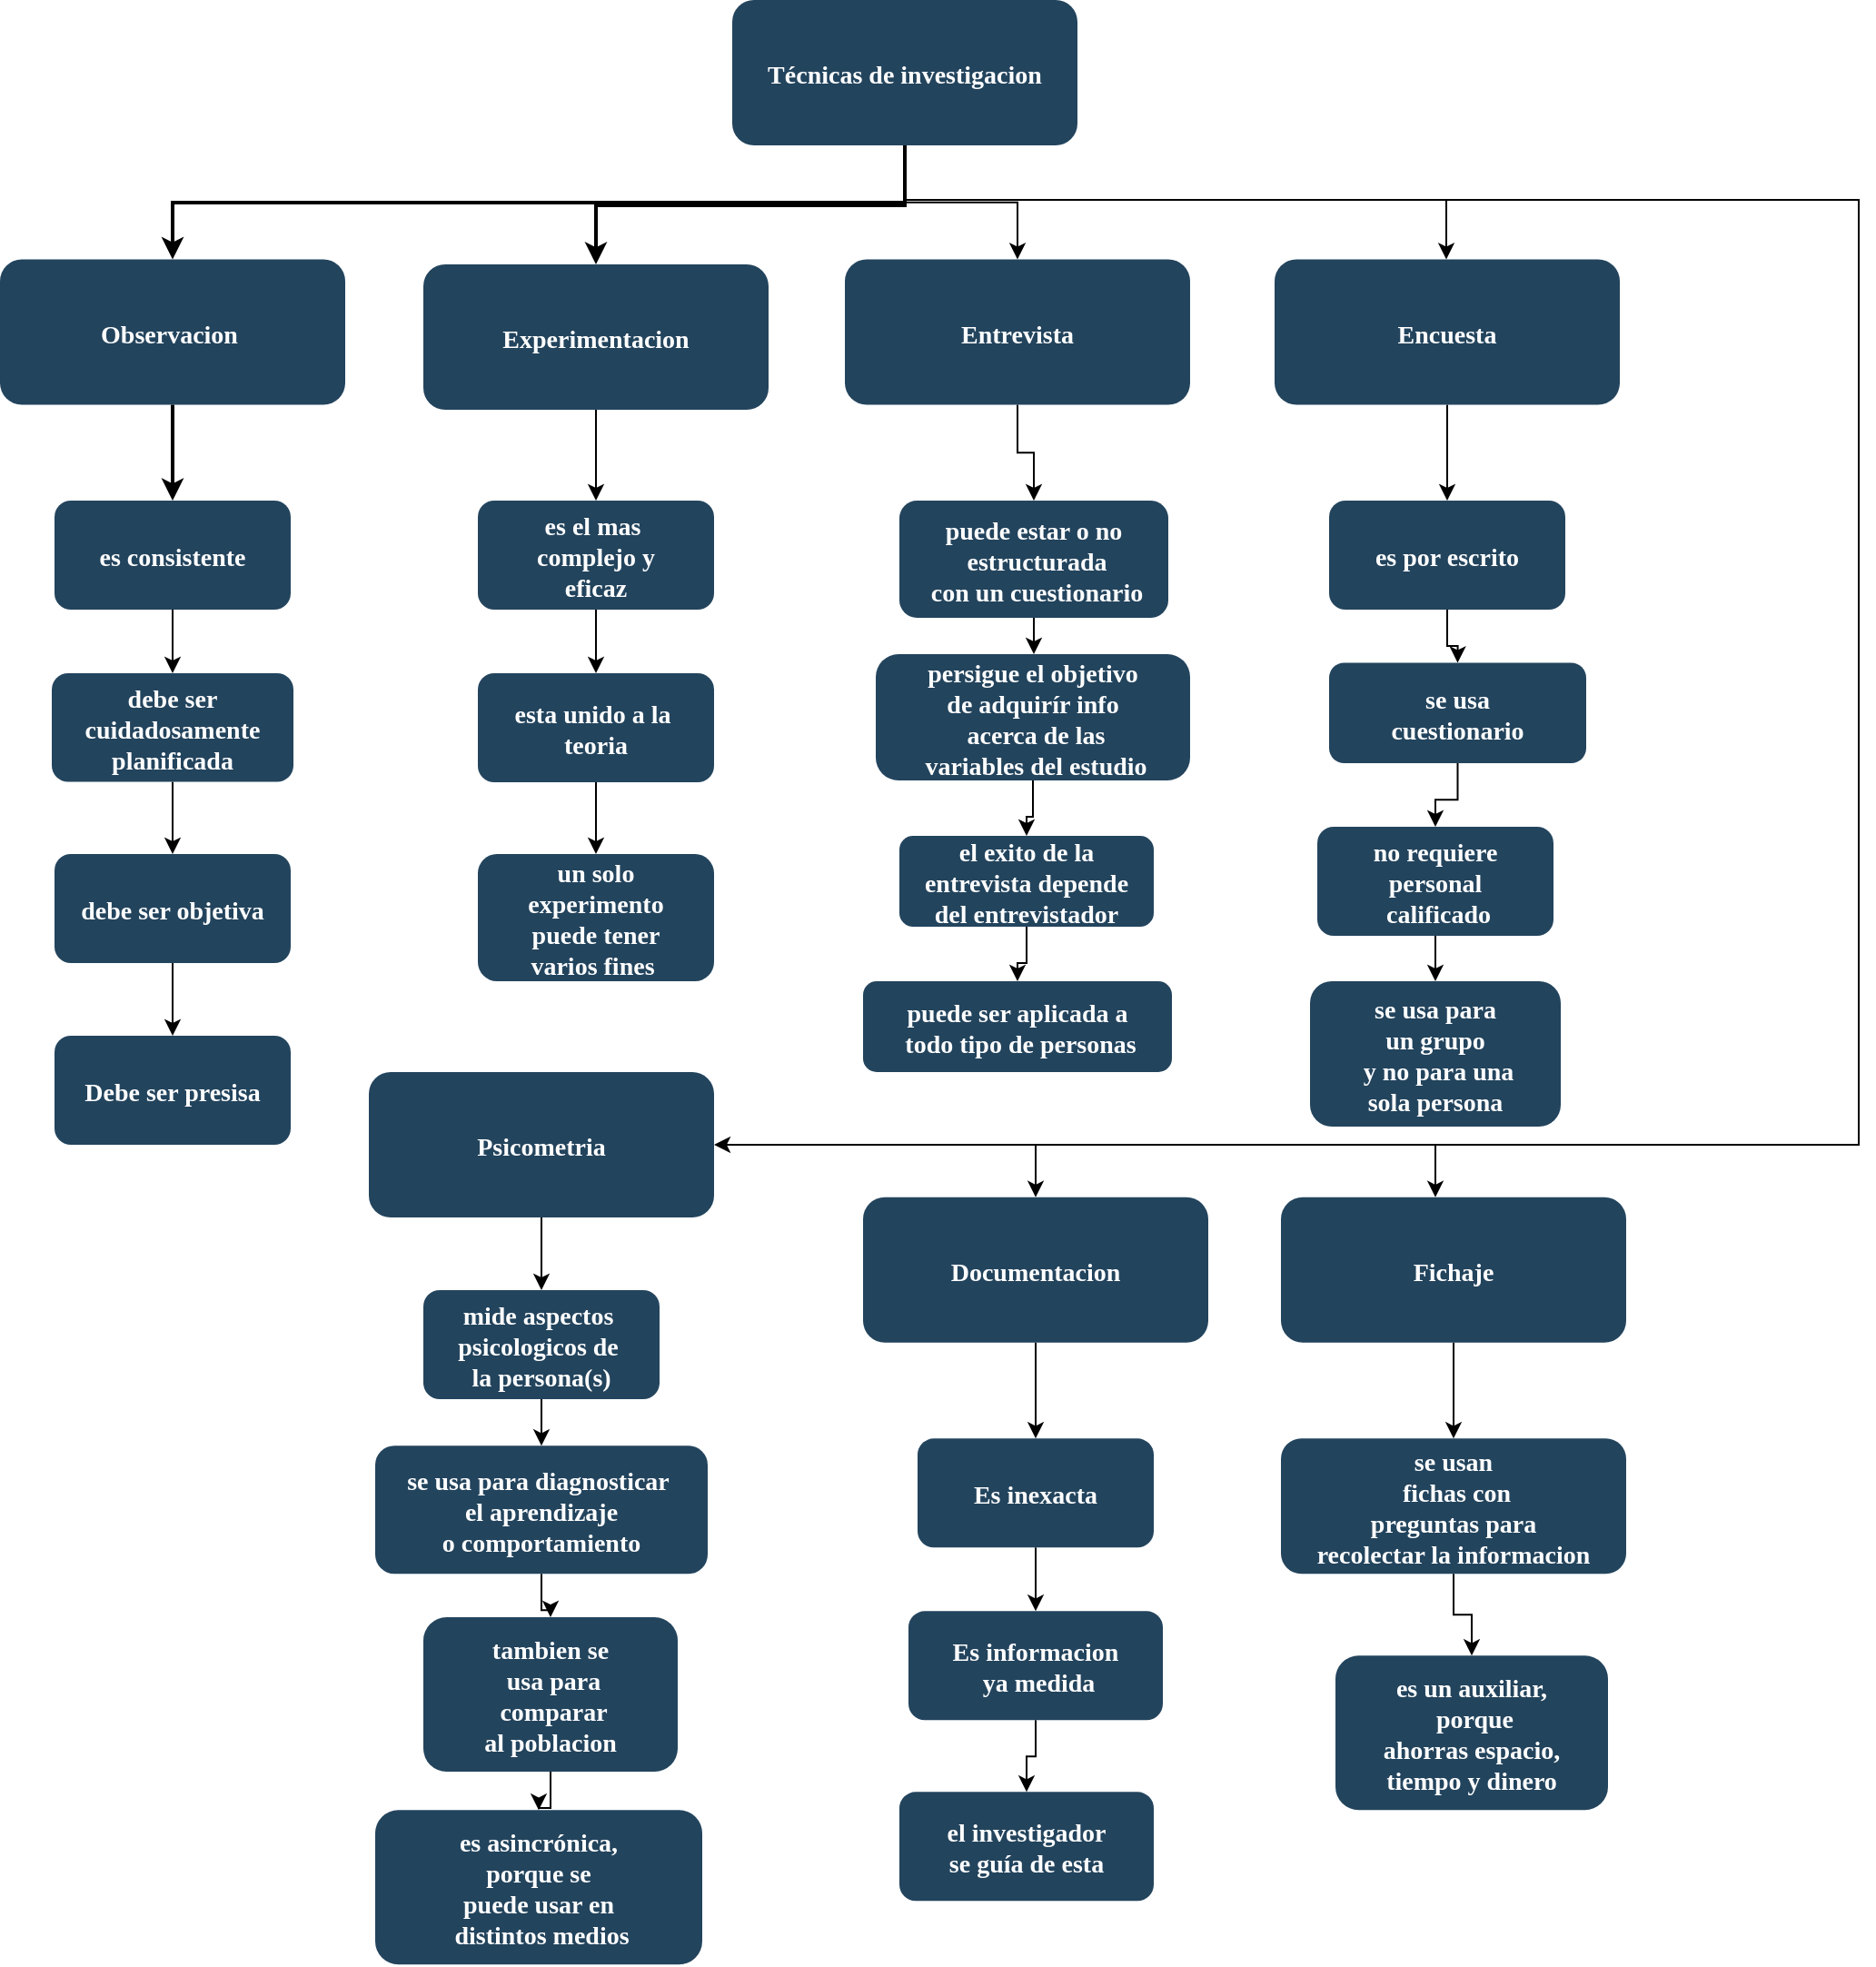 <mxfile version="13.9.2" type="github">
  <diagram name="Page-1" id="2c0d36ab-eaac-3732-788b-9136903baeff">
    <mxGraphModel dx="1955" dy="979" grid="1" gridSize="10" guides="1" tooltips="1" connect="1" arrows="1" fold="1" page="1" pageScale="1.5" pageWidth="1169" pageHeight="827" background="#ffffff" math="0" shadow="0">
      <root>
        <mxCell id="0" />
        <mxCell id="1" parent="0" />
        <mxCell id="EucxsVxJViZzN3xbU8ij-126" style="edgeStyle=orthogonalEdgeStyle;rounded=0;orthogonalLoop=1;jettySize=auto;html=1;" parent="1" source="2" target="EucxsVxJViZzN3xbU8ij-123" edge="1">
          <mxGeometry relative="1" as="geometry">
            <Array as="points">
              <mxPoint x="595" y="300" />
              <mxPoint x="893" y="300" />
            </Array>
          </mxGeometry>
        </mxCell>
        <mxCell id="EucxsVxJViZzN3xbU8ij-128" style="edgeStyle=orthogonalEdgeStyle;rounded=0;orthogonalLoop=1;jettySize=auto;html=1;" parent="1" source="2" target="10" edge="1">
          <mxGeometry relative="1" as="geometry" />
        </mxCell>
        <mxCell id="EucxsVxJViZzN3xbU8ij-129" style="edgeStyle=orthogonalEdgeStyle;rounded=0;orthogonalLoop=1;jettySize=auto;html=1;" parent="1" source="2" target="EucxsVxJViZzN3xbU8ij-125" edge="1">
          <mxGeometry relative="1" as="geometry">
            <Array as="points">
              <mxPoint x="595" y="300" />
              <mxPoint x="1120" y="300" />
              <mxPoint x="1120" y="820" />
              <mxPoint x="887" y="820" />
            </Array>
          </mxGeometry>
        </mxCell>
        <mxCell id="pe4bhH4FOuRFfVW5x6u8-62" style="edgeStyle=orthogonalEdgeStyle;rounded=0;orthogonalLoop=1;jettySize=auto;html=1;entryX=0.5;entryY=0;entryDx=0;entryDy=0;" edge="1" parent="1" source="2" target="4">
          <mxGeometry relative="1" as="geometry">
            <Array as="points">
              <mxPoint x="595" y="300" />
              <mxPoint x="1120" y="300" />
              <mxPoint x="1120" y="820" />
              <mxPoint x="667" y="820" />
            </Array>
          </mxGeometry>
        </mxCell>
        <mxCell id="pe4bhH4FOuRFfVW5x6u8-63" style="edgeStyle=orthogonalEdgeStyle;rounded=0;orthogonalLoop=1;jettySize=auto;html=1;entryX=1;entryY=0.5;entryDx=0;entryDy=0;" edge="1" parent="1" source="2" target="EucxsVxJViZzN3xbU8ij-124">
          <mxGeometry relative="1" as="geometry">
            <Array as="points">
              <mxPoint x="595" y="300" />
              <mxPoint x="1120" y="300" />
              <mxPoint x="1120" y="820" />
            </Array>
          </mxGeometry>
        </mxCell>
        <mxCell id="2" value="Técnicas de investigacion" style="rounded=1;fillColor=#23445D;gradientColor=none;strokeColor=none;fontColor=#FFFFFF;fontStyle=1;fontFamily=Tahoma;fontSize=14" parent="1" vertex="1">
          <mxGeometry x="500" y="190" width="190" height="80" as="geometry" />
        </mxCell>
        <mxCell id="EucxsVxJViZzN3xbU8ij-144" value="" style="edgeStyle=orthogonalEdgeStyle;rounded=0;orthogonalLoop=1;jettySize=auto;html=1;" parent="1" source="4" target="EucxsVxJViZzN3xbU8ij-141" edge="1">
          <mxGeometry relative="1" as="geometry" />
        </mxCell>
        <mxCell id="4" value="Documentacion" style="rounded=1;fillColor=#23445D;gradientColor=none;strokeColor=none;fontColor=#FFFFFF;fontStyle=1;fontFamily=Tahoma;fontSize=14" parent="1" vertex="1">
          <mxGeometry x="572.0" y="848.88" width="190" height="80" as="geometry" />
        </mxCell>
        <mxCell id="EucxsVxJViZzN3xbU8ij-138" value="" style="edgeStyle=orthogonalEdgeStyle;rounded=0;orthogonalLoop=1;jettySize=auto;html=1;" parent="1" source="10" target="EucxsVxJViZzN3xbU8ij-135" edge="1">
          <mxGeometry relative="1" as="geometry" />
        </mxCell>
        <mxCell id="10" value="Entrevista" style="rounded=1;fillColor=#23445D;gradientColor=none;strokeColor=none;fontColor=#FFFFFF;fontStyle=1;fontFamily=Tahoma;fontSize=14" parent="1" vertex="1">
          <mxGeometry x="562" y="332.75" width="190" height="80" as="geometry" />
        </mxCell>
        <mxCell id="EucxsVxJViZzN3xbU8ij-137" value="" style="edgeStyle=orthogonalEdgeStyle;rounded=0;orthogonalLoop=1;jettySize=auto;html=1;" parent="1" source="12" target="EucxsVxJViZzN3xbU8ij-136" edge="1">
          <mxGeometry relative="1" as="geometry" />
        </mxCell>
        <mxCell id="12" value="Experimentacion" style="rounded=1;fillColor=#23445D;gradientColor=none;strokeColor=none;fontColor=#FFFFFF;fontStyle=1;fontFamily=Tahoma;fontSize=14" parent="1" vertex="1">
          <mxGeometry x="330.0" y="335.5" width="190" height="80" as="geometry" />
        </mxCell>
        <mxCell id="13" value="Observacion " style="rounded=1;fillColor=#23445D;gradientColor=none;strokeColor=none;fontColor=#FFFFFF;fontStyle=1;fontFamily=Tahoma;fontSize=14" parent="1" vertex="1">
          <mxGeometry x="97" y="332.75" width="190" height="80" as="geometry" />
        </mxCell>
        <mxCell id="EucxsVxJViZzN3xbU8ij-153" value="" style="edgeStyle=orthogonalEdgeStyle;rounded=0;orthogonalLoop=1;jettySize=auto;html=1;entryX=0.5;entryY=0;entryDx=0;entryDy=0;" parent="1" source="14" target="EucxsVxJViZzN3xbU8ij-148" edge="1">
          <mxGeometry relative="1" as="geometry" />
        </mxCell>
        <mxCell id="14" value="es consistente" style="rounded=1;fillColor=#23445D;gradientColor=none;strokeColor=none;fontColor=#FFFFFF;fontStyle=1;fontFamily=Tahoma;fontSize=14" parent="1" vertex="1">
          <mxGeometry x="127" y="465.5" width="130" height="60" as="geometry" />
        </mxCell>
        <mxCell id="59" value="" style="edgeStyle=elbowEdgeStyle;elbow=vertical;strokeWidth=2;rounded=0" parent="1" source="2" target="12" edge="1">
          <mxGeometry x="347" y="225.5" width="100" height="100" as="geometry">
            <mxPoint x="862.0" y="275.5" as="sourcePoint" />
            <mxPoint x="1467.0" y="345.5" as="targetPoint" />
          </mxGeometry>
        </mxCell>
        <mxCell id="61" value="" style="edgeStyle=elbowEdgeStyle;elbow=vertical;strokeWidth=2;rounded=0" parent="1" source="2" target="13" edge="1">
          <mxGeometry x="-23" y="135.5" width="100" height="100" as="geometry">
            <mxPoint x="-23" y="235.5" as="sourcePoint" />
            <mxPoint x="77" y="135.5" as="targetPoint" />
          </mxGeometry>
        </mxCell>
        <mxCell id="62" value="" style="edgeStyle=elbowEdgeStyle;elbow=vertical;strokeWidth=2;rounded=0" parent="1" source="13" target="14" edge="1">
          <mxGeometry x="-23" y="135.5" width="100" height="100" as="geometry">
            <mxPoint x="-23" y="235.5" as="sourcePoint" />
            <mxPoint x="77" y="135.5" as="targetPoint" />
          </mxGeometry>
        </mxCell>
        <mxCell id="EucxsVxJViZzN3xbU8ij-139" value="" style="edgeStyle=orthogonalEdgeStyle;rounded=0;orthogonalLoop=1;jettySize=auto;html=1;" parent="1" source="EucxsVxJViZzN3xbU8ij-123" target="EucxsVxJViZzN3xbU8ij-134" edge="1">
          <mxGeometry relative="1" as="geometry" />
        </mxCell>
        <mxCell id="EucxsVxJViZzN3xbU8ij-123" value="Encuesta" style="rounded=1;fillColor=#23445D;gradientColor=none;strokeColor=none;fontColor=#FFFFFF;fontStyle=1;fontFamily=Tahoma;fontSize=14" parent="1" vertex="1">
          <mxGeometry x="798.5" y="332.75" width="190" height="80" as="geometry" />
        </mxCell>
        <mxCell id="EucxsVxJViZzN3xbU8ij-143" value="" style="edgeStyle=orthogonalEdgeStyle;rounded=0;orthogonalLoop=1;jettySize=auto;html=1;" parent="1" source="EucxsVxJViZzN3xbU8ij-124" target="EucxsVxJViZzN3xbU8ij-142" edge="1">
          <mxGeometry relative="1" as="geometry" />
        </mxCell>
        <mxCell id="EucxsVxJViZzN3xbU8ij-124" value="Psicometria" style="rounded=1;fillColor=#23445D;gradientColor=none;strokeColor=none;fontColor=#FFFFFF;fontStyle=1;fontFamily=Tahoma;fontSize=14" parent="1" vertex="1">
          <mxGeometry x="300" y="780" width="190" height="80" as="geometry" />
        </mxCell>
        <mxCell id="EucxsVxJViZzN3xbU8ij-145" value="" style="edgeStyle=orthogonalEdgeStyle;rounded=0;orthogonalLoop=1;jettySize=auto;html=1;" parent="1" source="EucxsVxJViZzN3xbU8ij-125" target="EucxsVxJViZzN3xbU8ij-140" edge="1">
          <mxGeometry relative="1" as="geometry" />
        </mxCell>
        <mxCell id="EucxsVxJViZzN3xbU8ij-125" value="Fichaje" style="rounded=1;fillColor=#23445D;gradientColor=none;strokeColor=none;fontColor=#FFFFFF;fontStyle=1;fontFamily=Tahoma;fontSize=14" parent="1" vertex="1">
          <mxGeometry x="802.0" y="848.88" width="190" height="80" as="geometry" />
        </mxCell>
        <mxCell id="EucxsVxJViZzN3xbU8ij-180" style="edgeStyle=orthogonalEdgeStyle;rounded=0;orthogonalLoop=1;jettySize=auto;html=1;entryX=0.5;entryY=0;entryDx=0;entryDy=0;" parent="1" source="EucxsVxJViZzN3xbU8ij-134" target="EucxsVxJViZzN3xbU8ij-163" edge="1">
          <mxGeometry relative="1" as="geometry" />
        </mxCell>
        <mxCell id="EucxsVxJViZzN3xbU8ij-134" value="es por escrito" style="rounded=1;fillColor=#23445D;gradientColor=none;strokeColor=none;fontColor=#FFFFFF;fontStyle=1;fontFamily=Tahoma;fontSize=14" parent="1" vertex="1">
          <mxGeometry x="828.5" y="465.5" width="130" height="60" as="geometry" />
        </mxCell>
        <mxCell id="EucxsVxJViZzN3xbU8ij-171" value="" style="edgeStyle=orthogonalEdgeStyle;rounded=0;orthogonalLoop=1;jettySize=auto;html=1;" parent="1" source="EucxsVxJViZzN3xbU8ij-135" target="EucxsVxJViZzN3xbU8ij-162" edge="1">
          <mxGeometry relative="1" as="geometry" />
        </mxCell>
        <mxCell id="EucxsVxJViZzN3xbU8ij-135" value="puede estar o no&#xa; estructurada&#xa; con un cuestionario" style="rounded=1;fillColor=#23445D;gradientColor=none;strokeColor=none;fontColor=#FFFFFF;fontStyle=1;fontFamily=Tahoma;fontSize=14" parent="1" vertex="1">
          <mxGeometry x="592" y="465.5" width="148" height="64.5" as="geometry" />
        </mxCell>
        <mxCell id="EucxsVxJViZzN3xbU8ij-160" value="" style="edgeStyle=orthogonalEdgeStyle;rounded=0;orthogonalLoop=1;jettySize=auto;html=1;" parent="1" source="EucxsVxJViZzN3xbU8ij-136" target="EucxsVxJViZzN3xbU8ij-159" edge="1">
          <mxGeometry relative="1" as="geometry" />
        </mxCell>
        <mxCell id="EucxsVxJViZzN3xbU8ij-136" value="es el mas &#xa;complejo y&#xa;eficaz" style="rounded=1;fillColor=#23445D;gradientColor=none;strokeColor=none;fontColor=#FFFFFF;fontStyle=1;fontFamily=Tahoma;fontSize=14" parent="1" vertex="1">
          <mxGeometry x="360" y="465.5" width="130" height="60" as="geometry" />
        </mxCell>
        <mxCell id="EucxsVxJViZzN3xbU8ij-181" value="" style="edgeStyle=orthogonalEdgeStyle;rounded=0;orthogonalLoop=1;jettySize=auto;html=1;" parent="1" source="EucxsVxJViZzN3xbU8ij-140" target="EucxsVxJViZzN3xbU8ij-165" edge="1">
          <mxGeometry relative="1" as="geometry" />
        </mxCell>
        <mxCell id="EucxsVxJViZzN3xbU8ij-140" value="se usan&#xa; fichas con &#xa;preguntas para &#xa;recolectar la informacion" style="rounded=1;fillColor=#23445D;gradientColor=none;strokeColor=none;fontColor=#FFFFFF;fontStyle=1;fontFamily=Tahoma;fontSize=14" parent="1" vertex="1">
          <mxGeometry x="802" y="981.63" width="190" height="74.5" as="geometry" />
        </mxCell>
        <mxCell id="EucxsVxJViZzN3xbU8ij-147" value="" style="edgeStyle=orthogonalEdgeStyle;rounded=0;orthogonalLoop=1;jettySize=auto;html=1;" parent="1" source="EucxsVxJViZzN3xbU8ij-141" target="EucxsVxJViZzN3xbU8ij-146" edge="1">
          <mxGeometry relative="1" as="geometry" />
        </mxCell>
        <mxCell id="EucxsVxJViZzN3xbU8ij-141" value="Es inexacta" style="rounded=1;fillColor=#23445D;gradientColor=none;strokeColor=none;fontColor=#FFFFFF;fontStyle=1;fontFamily=Tahoma;fontSize=14" parent="1" vertex="1">
          <mxGeometry x="602" y="981.63" width="130" height="60" as="geometry" />
        </mxCell>
        <mxCell id="EucxsVxJViZzN3xbU8ij-183" value="" style="edgeStyle=orthogonalEdgeStyle;rounded=0;orthogonalLoop=1;jettySize=auto;html=1;" parent="1" source="EucxsVxJViZzN3xbU8ij-142" target="EucxsVxJViZzN3xbU8ij-182" edge="1">
          <mxGeometry relative="1" as="geometry" />
        </mxCell>
        <mxCell id="EucxsVxJViZzN3xbU8ij-142" value="mide aspectos &#xa;psicologicos de &#xa;la persona(s)" style="rounded=1;fillColor=#23445D;gradientColor=none;strokeColor=none;fontColor=#FFFFFF;fontStyle=1;fontFamily=Tahoma;fontSize=14" parent="1" vertex="1">
          <mxGeometry x="330" y="900" width="130" height="60" as="geometry" />
        </mxCell>
        <mxCell id="EucxsVxJViZzN3xbU8ij-187" value="" style="edgeStyle=orthogonalEdgeStyle;rounded=0;orthogonalLoop=1;jettySize=auto;html=1;" parent="1" source="EucxsVxJViZzN3xbU8ij-146" target="EucxsVxJViZzN3xbU8ij-186" edge="1">
          <mxGeometry relative="1" as="geometry" />
        </mxCell>
        <mxCell id="EucxsVxJViZzN3xbU8ij-146" value="Es informacion&#xa; ya medida" style="rounded=1;fillColor=#23445D;gradientColor=none;strokeColor=none;fontColor=#FFFFFF;fontStyle=1;fontFamily=Tahoma;fontSize=14" parent="1" vertex="1">
          <mxGeometry x="597" y="1076.63" width="140" height="60" as="geometry" />
        </mxCell>
        <mxCell id="EucxsVxJViZzN3xbU8ij-154" style="edgeStyle=orthogonalEdgeStyle;rounded=0;orthogonalLoop=1;jettySize=auto;html=1;entryX=0.5;entryY=0;entryDx=0;entryDy=0;" parent="1" source="EucxsVxJViZzN3xbU8ij-148" target="EucxsVxJViZzN3xbU8ij-149" edge="1">
          <mxGeometry relative="1" as="geometry" />
        </mxCell>
        <mxCell id="EucxsVxJViZzN3xbU8ij-148" value="debe ser &#xa;cuidadosamente &#xa;planificada" style="rounded=1;fillColor=#23445D;gradientColor=none;strokeColor=none;fontColor=#FFFFFF;fontStyle=1;fontFamily=Tahoma;fontSize=14" parent="1" vertex="1">
          <mxGeometry x="125.5" y="560.5" width="133" height="59.75" as="geometry" />
        </mxCell>
        <mxCell id="EucxsVxJViZzN3xbU8ij-157" value="" style="edgeStyle=orthogonalEdgeStyle;rounded=0;orthogonalLoop=1;jettySize=auto;html=1;" parent="1" source="EucxsVxJViZzN3xbU8ij-149" target="EucxsVxJViZzN3xbU8ij-150" edge="1">
          <mxGeometry relative="1" as="geometry" />
        </mxCell>
        <mxCell id="EucxsVxJViZzN3xbU8ij-149" value="debe ser objetiva" style="rounded=1;fillColor=#23445D;gradientColor=none;strokeColor=none;fontColor=#FFFFFF;fontStyle=1;fontFamily=Tahoma;fontSize=14" parent="1" vertex="1">
          <mxGeometry x="127" y="660" width="130" height="60" as="geometry" />
        </mxCell>
        <mxCell id="EucxsVxJViZzN3xbU8ij-150" value="Debe ser presisa" style="rounded=1;fillColor=#23445D;gradientColor=none;strokeColor=none;fontColor=#FFFFFF;fontStyle=1;fontFamily=Tahoma;fontSize=14" parent="1" vertex="1">
          <mxGeometry x="127" y="760" width="130" height="60" as="geometry" />
        </mxCell>
        <mxCell id="EucxsVxJViZzN3xbU8ij-158" value="un solo &#xa;experimento&#xa;puede tener&#xa;varios fines " style="rounded=1;fillColor=#23445D;gradientColor=none;strokeColor=none;fontColor=#FFFFFF;fontStyle=1;fontFamily=Tahoma;fontSize=14" parent="1" vertex="1">
          <mxGeometry x="360" y="660" width="130" height="70" as="geometry" />
        </mxCell>
        <mxCell id="EucxsVxJViZzN3xbU8ij-161" value="" style="edgeStyle=orthogonalEdgeStyle;rounded=0;orthogonalLoop=1;jettySize=auto;html=1;" parent="1" source="EucxsVxJViZzN3xbU8ij-159" target="EucxsVxJViZzN3xbU8ij-158" edge="1">
          <mxGeometry relative="1" as="geometry" />
        </mxCell>
        <mxCell id="EucxsVxJViZzN3xbU8ij-159" value="esta unido a la &#xa;teoria" style="rounded=1;fillColor=#23445D;gradientColor=none;strokeColor=none;fontColor=#FFFFFF;fontStyle=1;fontFamily=Tahoma;fontSize=14" parent="1" vertex="1">
          <mxGeometry x="360" y="560.5" width="130" height="60" as="geometry" />
        </mxCell>
        <mxCell id="EucxsVxJViZzN3xbU8ij-172" value="" style="edgeStyle=orthogonalEdgeStyle;rounded=0;orthogonalLoop=1;jettySize=auto;html=1;" parent="1" source="EucxsVxJViZzN3xbU8ij-162" target="EucxsVxJViZzN3xbU8ij-164" edge="1">
          <mxGeometry relative="1" as="geometry" />
        </mxCell>
        <mxCell id="EucxsVxJViZzN3xbU8ij-162" value="persigue el objetivo &#xa;de adquirír info&#xa; acerca de las&#xa; variables del estudio" style="rounded=1;fillColor=#23445D;gradientColor=none;strokeColor=none;fontColor=#FFFFFF;fontStyle=1;fontFamily=Tahoma;fontSize=14;arcSize=18;" parent="1" vertex="1">
          <mxGeometry x="579" y="550" width="173" height="69.5" as="geometry" />
        </mxCell>
        <mxCell id="EucxsVxJViZzN3xbU8ij-176" value="" style="edgeStyle=orthogonalEdgeStyle;rounded=0;orthogonalLoop=1;jettySize=auto;html=1;" parent="1" source="EucxsVxJViZzN3xbU8ij-163" target="EucxsVxJViZzN3xbU8ij-166" edge="1">
          <mxGeometry relative="1" as="geometry" />
        </mxCell>
        <mxCell id="EucxsVxJViZzN3xbU8ij-163" value="se usa&#xa; cuestionario " style="rounded=1;fillColor=#23445D;gradientColor=none;strokeColor=none;fontColor=#FFFFFF;fontStyle=1;fontFamily=Tahoma;fontSize=14" parent="1" vertex="1">
          <mxGeometry x="828.5" y="554.75" width="141.5" height="55.25" as="geometry" />
        </mxCell>
        <mxCell id="EucxsVxJViZzN3xbU8ij-173" value="" style="edgeStyle=orthogonalEdgeStyle;rounded=0;orthogonalLoop=1;jettySize=auto;html=1;" parent="1" source="EucxsVxJViZzN3xbU8ij-164" target="EucxsVxJViZzN3xbU8ij-167" edge="1">
          <mxGeometry relative="1" as="geometry" />
        </mxCell>
        <mxCell id="EucxsVxJViZzN3xbU8ij-164" value="el exito de la &#xa;entrevista depende &#xa;del entrevistador" style="rounded=1;fillColor=#23445D;gradientColor=none;strokeColor=none;fontColor=#FFFFFF;fontStyle=1;fontFamily=Tahoma;fontSize=14" parent="1" vertex="1">
          <mxGeometry x="592" y="650" width="140" height="50" as="geometry" />
        </mxCell>
        <mxCell id="EucxsVxJViZzN3xbU8ij-165" value="es un auxiliar,&#xa; porque &#xa;ahorras espacio, &#xa;tiempo y dinero" style="rounded=1;fillColor=#23445D;gradientColor=none;strokeColor=none;fontColor=#FFFFFF;fontStyle=1;fontFamily=Tahoma;fontSize=14" parent="1" vertex="1">
          <mxGeometry x="832" y="1101.13" width="150" height="85" as="geometry" />
        </mxCell>
        <mxCell id="EucxsVxJViZzN3xbU8ij-189" value="" style="edgeStyle=orthogonalEdgeStyle;rounded=0;orthogonalLoop=1;jettySize=auto;html=1;" parent="1" source="EucxsVxJViZzN3xbU8ij-166" target="EucxsVxJViZzN3xbU8ij-188" edge="1">
          <mxGeometry relative="1" as="geometry" />
        </mxCell>
        <mxCell id="EucxsVxJViZzN3xbU8ij-166" value="no requiere &#xa;personal&#xa; calificado" style="rounded=1;fillColor=#23445D;gradientColor=none;strokeColor=none;fontColor=#FFFFFF;fontStyle=1;fontFamily=Tahoma;fontSize=14" parent="1" vertex="1">
          <mxGeometry x="822" y="645" width="130" height="60" as="geometry" />
        </mxCell>
        <mxCell id="EucxsVxJViZzN3xbU8ij-167" value="puede ser aplicada a&#xa; todo tipo de personas" style="rounded=1;fillColor=#23445D;gradientColor=none;strokeColor=none;fontColor=#FFFFFF;fontStyle=1;fontFamily=Tahoma;fontSize=14" parent="1" vertex="1">
          <mxGeometry x="572" y="730" width="170" height="50" as="geometry" />
        </mxCell>
        <mxCell id="EucxsVxJViZzN3xbU8ij-185" value="" style="edgeStyle=orthogonalEdgeStyle;rounded=0;orthogonalLoop=1;jettySize=auto;html=1;" parent="1" source="EucxsVxJViZzN3xbU8ij-182" target="EucxsVxJViZzN3xbU8ij-184" edge="1">
          <mxGeometry relative="1" as="geometry" />
        </mxCell>
        <mxCell id="EucxsVxJViZzN3xbU8ij-182" value="se usa para diagnosticar &#xa;el aprendizaje&#xa;o comportamiento" style="rounded=1;fillColor=#23445D;gradientColor=none;strokeColor=none;fontColor=#FFFFFF;fontStyle=1;fontFamily=Tahoma;fontSize=14" parent="1" vertex="1">
          <mxGeometry x="303.5" y="985.63" width="183" height="70.5" as="geometry" />
        </mxCell>
        <mxCell id="EucxsVxJViZzN3xbU8ij-191" value="" style="edgeStyle=orthogonalEdgeStyle;rounded=0;orthogonalLoop=1;jettySize=auto;html=1;" parent="1" source="EucxsVxJViZzN3xbU8ij-184" target="EucxsVxJViZzN3xbU8ij-190" edge="1">
          <mxGeometry relative="1" as="geometry" />
        </mxCell>
        <mxCell id="EucxsVxJViZzN3xbU8ij-184" value="tambien se&#xa; usa para&#xa; comparar &#xa;al poblacion" style="rounded=1;fillColor=#23445D;gradientColor=none;strokeColor=none;fontColor=#FFFFFF;fontStyle=1;fontFamily=Tahoma;fontSize=14" parent="1" vertex="1">
          <mxGeometry x="330" y="1080" width="140" height="85" as="geometry" />
        </mxCell>
        <mxCell id="EucxsVxJViZzN3xbU8ij-186" value="el investigador &#xa;se guía de esta" style="rounded=1;fillColor=#23445D;gradientColor=none;strokeColor=none;fontColor=#FFFFFF;fontStyle=1;fontFamily=Tahoma;fontSize=14" parent="1" vertex="1">
          <mxGeometry x="592" y="1176.13" width="140" height="60" as="geometry" />
        </mxCell>
        <mxCell id="EucxsVxJViZzN3xbU8ij-188" value="se usa para &#xa;un grupo&#xa; y no para una &#xa;sola persona" style="rounded=1;fillColor=#23445D;gradientColor=none;strokeColor=none;fontColor=#FFFFFF;fontStyle=1;fontFamily=Tahoma;fontSize=14" parent="1" vertex="1">
          <mxGeometry x="818" y="730" width="138" height="80" as="geometry" />
        </mxCell>
        <mxCell id="EucxsVxJViZzN3xbU8ij-190" value="es asincrónica, &#xa;porque se &#xa;puede usar en&#xa; distintos medios" style="rounded=1;fillColor=#23445D;gradientColor=none;strokeColor=none;fontColor=#FFFFFF;fontStyle=1;fontFamily=Tahoma;fontSize=14" parent="1" vertex="1">
          <mxGeometry x="303.5" y="1186.13" width="180" height="85" as="geometry" />
        </mxCell>
      </root>
    </mxGraphModel>
  </diagram>
</mxfile>
